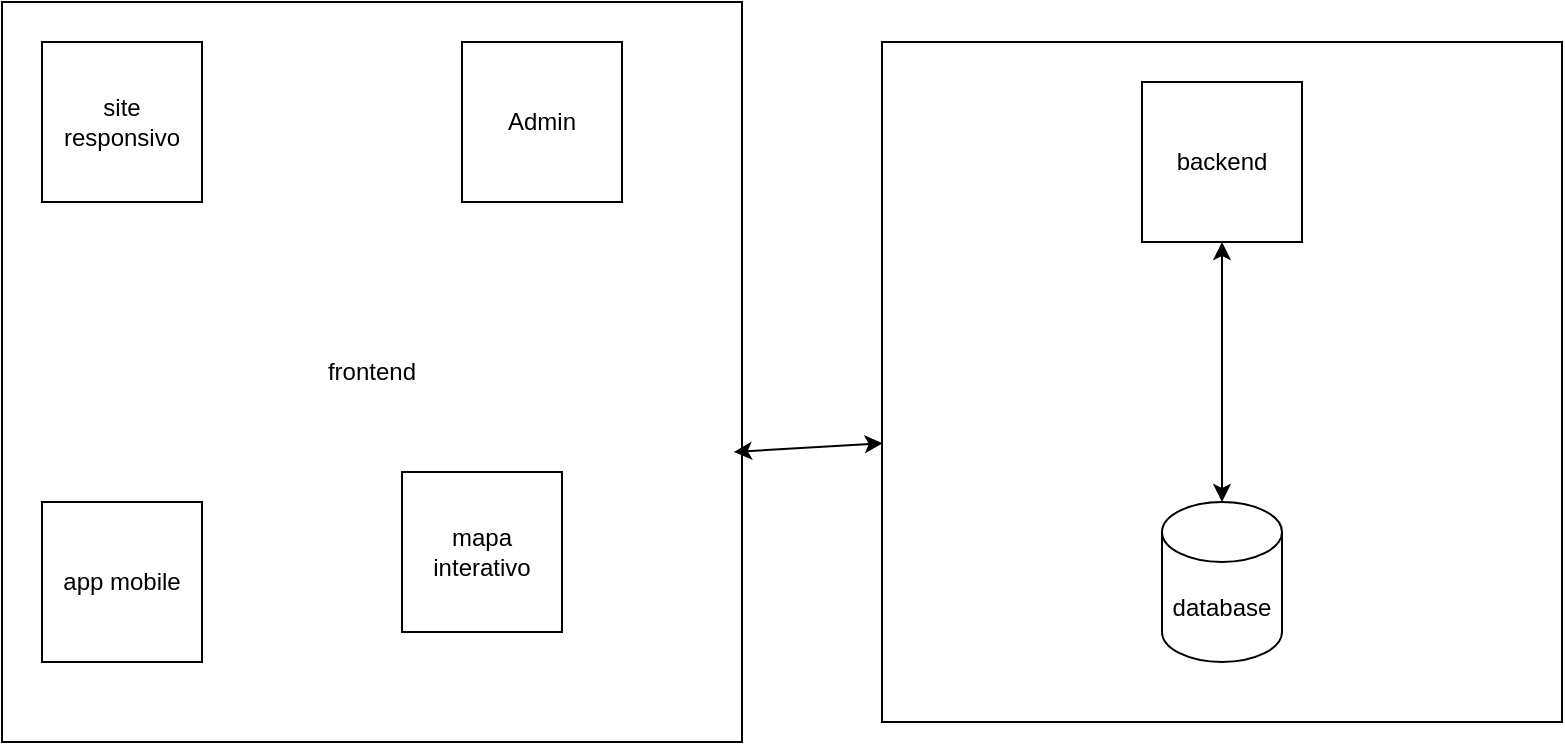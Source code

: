 <mxfile version="24.7.6">
  <diagram name="Página-1" id="7cLE5UKv-Cjkow1QqCdU">
    <mxGraphModel dx="1032" dy="493" grid="1" gridSize="10" guides="1" tooltips="1" connect="1" arrows="1" fold="1" page="1" pageScale="1" pageWidth="827" pageHeight="1169" math="0" shadow="0">
      <root>
        <mxCell id="0" />
        <mxCell id="1" parent="0" />
        <mxCell id="l4kzQjsdJL9jquP_An3h-11" value="" style="whiteSpace=wrap;html=1;aspect=fixed;" vertex="1" parent="1">
          <mxGeometry x="520" y="370" width="340" height="340" as="geometry" />
        </mxCell>
        <mxCell id="l4kzQjsdJL9jquP_An3h-5" value="frontend" style="whiteSpace=wrap;html=1;aspect=fixed;" vertex="1" parent="1">
          <mxGeometry x="80" y="350" width="370" height="370" as="geometry" />
        </mxCell>
        <mxCell id="l4kzQjsdJL9jquP_An3h-1" value="backend" style="whiteSpace=wrap;html=1;aspect=fixed;" vertex="1" parent="1">
          <mxGeometry x="650" y="390" width="80" height="80" as="geometry" />
        </mxCell>
        <mxCell id="l4kzQjsdJL9jquP_An3h-2" value="site responsivo" style="whiteSpace=wrap;html=1;aspect=fixed;" vertex="1" parent="1">
          <mxGeometry x="100" y="370" width="80" height="80" as="geometry" />
        </mxCell>
        <mxCell id="l4kzQjsdJL9jquP_An3h-3" value="app mobile" style="whiteSpace=wrap;html=1;aspect=fixed;" vertex="1" parent="1">
          <mxGeometry x="100" y="600" width="80" height="80" as="geometry" />
        </mxCell>
        <mxCell id="l4kzQjsdJL9jquP_An3h-6" value="Admin" style="whiteSpace=wrap;html=1;aspect=fixed;" vertex="1" parent="1">
          <mxGeometry x="310" y="370" width="80" height="80" as="geometry" />
        </mxCell>
        <mxCell id="l4kzQjsdJL9jquP_An3h-7" value="mapa interativo" style="whiteSpace=wrap;html=1;aspect=fixed;" vertex="1" parent="1">
          <mxGeometry x="280" y="585" width="80" height="80" as="geometry" />
        </mxCell>
        <mxCell id="l4kzQjsdJL9jquP_An3h-8" value="database" style="shape=cylinder3;whiteSpace=wrap;html=1;boundedLbl=1;backgroundOutline=1;size=15;" vertex="1" parent="1">
          <mxGeometry x="660" y="600" width="60" height="80" as="geometry" />
        </mxCell>
        <mxCell id="l4kzQjsdJL9jquP_An3h-10" value="" style="endArrow=classic;startArrow=classic;html=1;rounded=0;entryX=0.5;entryY=1;entryDx=0;entryDy=0;" edge="1" parent="1" source="l4kzQjsdJL9jquP_An3h-8" target="l4kzQjsdJL9jquP_An3h-1">
          <mxGeometry width="50" height="50" relative="1" as="geometry">
            <mxPoint x="390" y="620" as="sourcePoint" />
            <mxPoint x="440" y="570" as="targetPoint" />
          </mxGeometry>
        </mxCell>
        <mxCell id="l4kzQjsdJL9jquP_An3h-12" value="" style="endArrow=classic;startArrow=classic;html=1;rounded=0;entryX=0.001;entryY=0.59;entryDx=0;entryDy=0;entryPerimeter=0;exitX=0.989;exitY=0.608;exitDx=0;exitDy=0;exitPerimeter=0;" edge="1" parent="1" source="l4kzQjsdJL9jquP_An3h-5" target="l4kzQjsdJL9jquP_An3h-11">
          <mxGeometry width="50" height="50" relative="1" as="geometry">
            <mxPoint x="390" y="620" as="sourcePoint" />
            <mxPoint x="440" y="570" as="targetPoint" />
          </mxGeometry>
        </mxCell>
      </root>
    </mxGraphModel>
  </diagram>
</mxfile>
